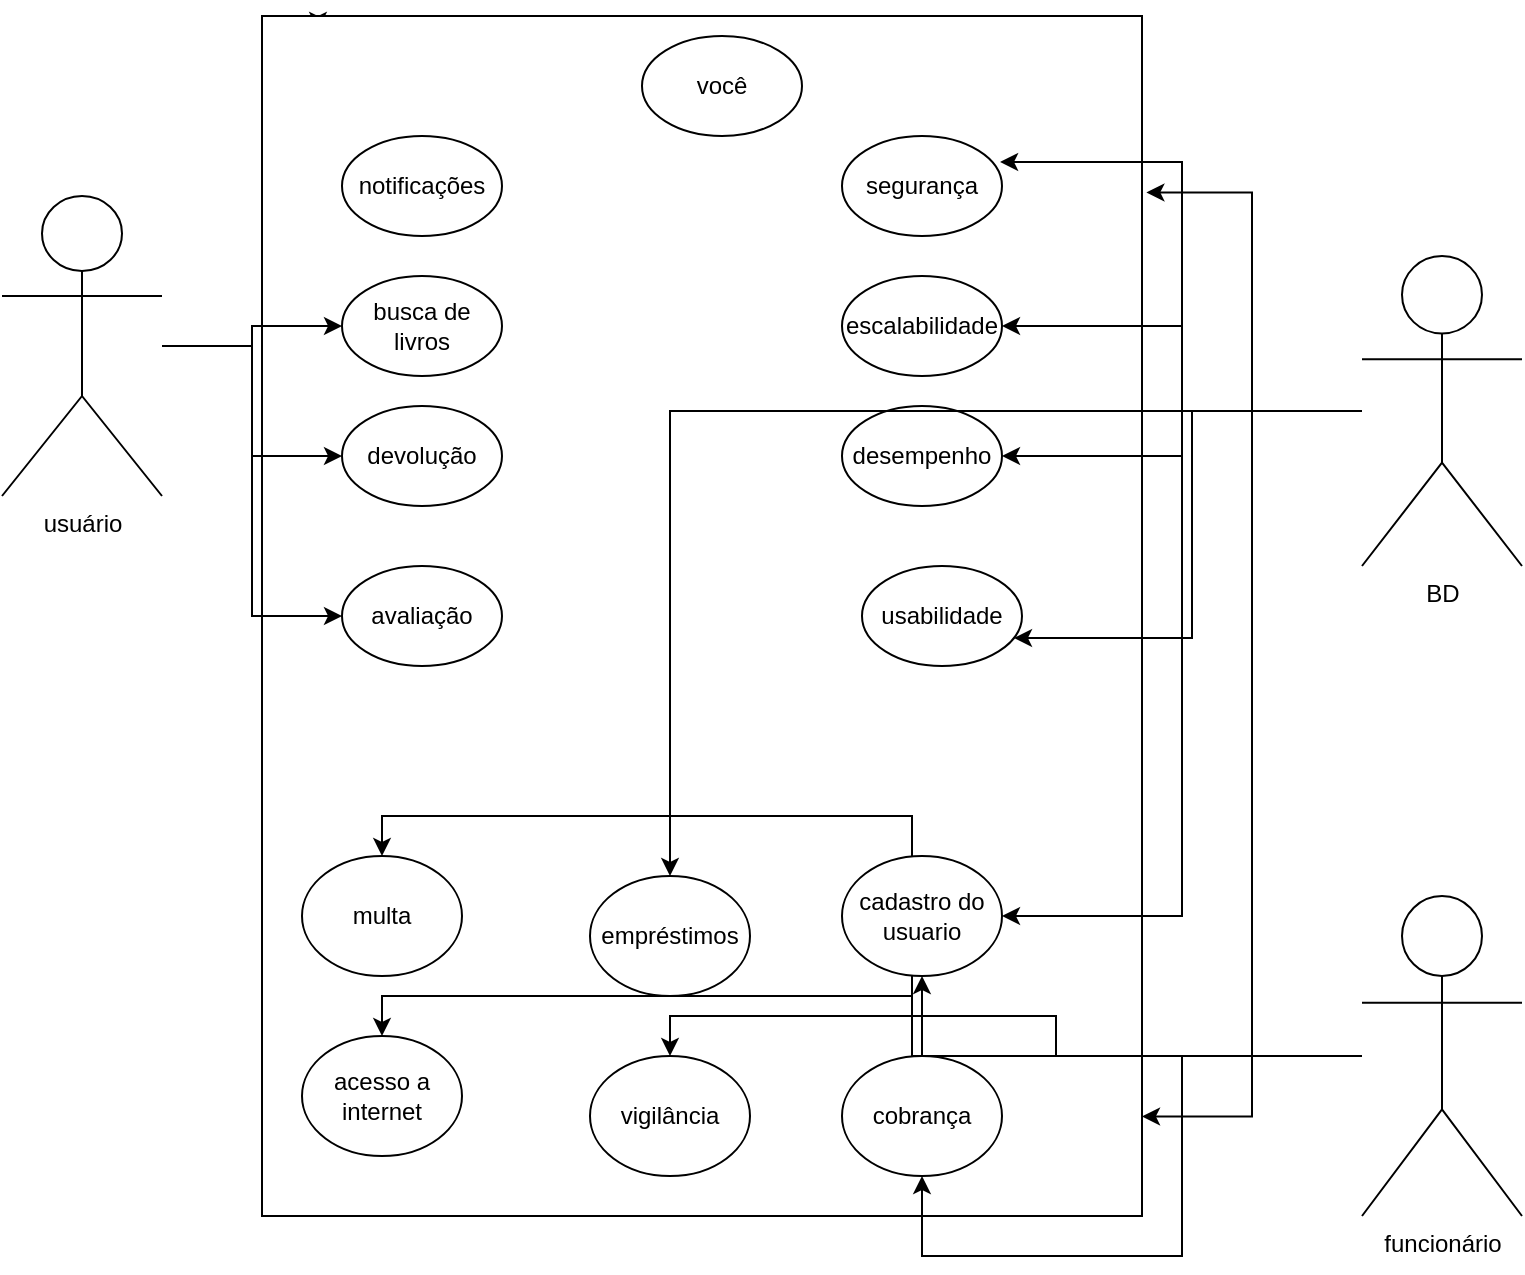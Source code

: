 <mxfile version="24.4.14" type="github">
  <diagram name="Página-1" id="C96arZJrrSCVBLOG4efR">
    <mxGraphModel dx="880" dy="460" grid="1" gridSize="10" guides="1" tooltips="1" connect="1" arrows="1" fold="1" page="1" pageScale="1" pageWidth="827" pageHeight="1169" math="0" shadow="0">
      <root>
        <mxCell id="0" />
        <mxCell id="1" parent="0" />
        <mxCell id="kRZZq-kJ1OqrjR1lZMrt-34" style="edgeStyle=orthogonalEdgeStyle;rounded=0;orthogonalLoop=1;jettySize=auto;html=1;exitX=0.5;exitY=1;exitDx=0;exitDy=0;entryX=0.467;entryY=1.35;entryDx=0;entryDy=0;entryPerimeter=0;" edge="1" parent="1">
          <mxGeometry relative="1" as="geometry">
            <mxPoint x="200" y="40" as="sourcePoint" />
            <mxPoint x="198.02" y="47" as="targetPoint" />
          </mxGeometry>
        </mxCell>
        <mxCell id="kRZZq-kJ1OqrjR1lZMrt-39" value="" style="rounded=0;whiteSpace=wrap;html=1;" vertex="1" parent="1">
          <mxGeometry x="170" y="40" width="440" height="600" as="geometry" />
        </mxCell>
        <mxCell id="kRZZq-kJ1OqrjR1lZMrt-41" value="&lt;font style=&quot;vertical-align: inherit;&quot;&gt;&lt;font style=&quot;vertical-align: inherit;&quot;&gt;&lt;font style=&quot;vertical-align: inherit;&quot;&gt;&lt;font style=&quot;vertical-align: inherit;&quot;&gt;&lt;font style=&quot;vertical-align: inherit;&quot;&gt;&lt;font style=&quot;vertical-align: inherit;&quot;&gt;você&lt;/font&gt;&lt;/font&gt;&lt;/font&gt;&lt;/font&gt;&lt;/font&gt;&lt;/font&gt;" style="ellipse;whiteSpace=wrap;html=1;" vertex="1" parent="1">
          <mxGeometry x="360" y="50" width="80" height="50" as="geometry" />
        </mxCell>
        <mxCell id="kRZZq-kJ1OqrjR1lZMrt-44" value="&lt;font style=&quot;vertical-align: inherit;&quot;&gt;&lt;font style=&quot;vertical-align: inherit;&quot;&gt;segurança&lt;/font&gt;&lt;/font&gt;" style="ellipse;whiteSpace=wrap;html=1;" vertex="1" parent="1">
          <mxGeometry x="460" y="100" width="80" height="50" as="geometry" />
        </mxCell>
        <mxCell id="kRZZq-kJ1OqrjR1lZMrt-47" value="&lt;font style=&quot;vertical-align: inherit;&quot;&gt;&lt;font style=&quot;vertical-align: inherit;&quot;&gt;usabilidade&lt;/font&gt;&lt;/font&gt;" style="ellipse;whiteSpace=wrap;html=1;" vertex="1" parent="1">
          <mxGeometry x="470" y="315" width="80" height="50" as="geometry" />
        </mxCell>
        <mxCell id="kRZZq-kJ1OqrjR1lZMrt-48" value="&lt;font style=&quot;vertical-align: inherit;&quot;&gt;&lt;font style=&quot;vertical-align: inherit;&quot;&gt;desempenho&lt;/font&gt;&lt;/font&gt;" style="ellipse;whiteSpace=wrap;html=1;" vertex="1" parent="1">
          <mxGeometry x="460" y="235" width="80" height="50" as="geometry" />
        </mxCell>
        <mxCell id="kRZZq-kJ1OqrjR1lZMrt-49" value="&lt;font style=&quot;vertical-align: inherit;&quot;&gt;&lt;font style=&quot;vertical-align: inherit;&quot;&gt;escalabilidade&lt;/font&gt;&lt;/font&gt;" style="ellipse;whiteSpace=wrap;html=1;" vertex="1" parent="1">
          <mxGeometry x="460" y="170" width="80" height="50" as="geometry" />
        </mxCell>
        <mxCell id="kRZZq-kJ1OqrjR1lZMrt-50" value="&lt;font style=&quot;vertical-align: inherit;&quot;&gt;&lt;font style=&quot;vertical-align: inherit;&quot;&gt;busca de livros&lt;/font&gt;&lt;/font&gt;" style="ellipse;whiteSpace=wrap;html=1;" vertex="1" parent="1">
          <mxGeometry x="210" y="170" width="80" height="50" as="geometry" />
        </mxCell>
        <mxCell id="kRZZq-kJ1OqrjR1lZMrt-52" value="&lt;font style=&quot;vertical-align: inherit;&quot;&gt;&lt;font style=&quot;vertical-align: inherit;&quot;&gt;avaliação&lt;/font&gt;&lt;/font&gt;" style="ellipse;whiteSpace=wrap;html=1;" vertex="1" parent="1">
          <mxGeometry x="210" y="315" width="80" height="50" as="geometry" />
        </mxCell>
        <mxCell id="kRZZq-kJ1OqrjR1lZMrt-53" value="&lt;font style=&quot;vertical-align: inherit;&quot;&gt;&lt;font style=&quot;vertical-align: inherit;&quot;&gt;notificações&lt;/font&gt;&lt;/font&gt;" style="ellipse;whiteSpace=wrap;html=1;" vertex="1" parent="1">
          <mxGeometry x="210" y="100" width="80" height="50" as="geometry" />
        </mxCell>
        <mxCell id="kRZZq-kJ1OqrjR1lZMrt-99" style="edgeStyle=orthogonalEdgeStyle;rounded=0;orthogonalLoop=1;jettySize=auto;html=1;entryX=0.5;entryY=0;entryDx=0;entryDy=0;" edge="1" parent="1" source="kRZZq-kJ1OqrjR1lZMrt-63" target="kRZZq-kJ1OqrjR1lZMrt-75">
          <mxGeometry relative="1" as="geometry" />
        </mxCell>
        <mxCell id="kRZZq-kJ1OqrjR1lZMrt-112" style="edgeStyle=orthogonalEdgeStyle;rounded=0;orthogonalLoop=1;jettySize=auto;html=1;entryX=0.5;entryY=1;entryDx=0;entryDy=0;" edge="1" parent="1" source="kRZZq-kJ1OqrjR1lZMrt-63" target="kRZZq-kJ1OqrjR1lZMrt-76">
          <mxGeometry relative="1" as="geometry" />
        </mxCell>
        <mxCell id="kRZZq-kJ1OqrjR1lZMrt-119" style="edgeStyle=orthogonalEdgeStyle;rounded=0;orthogonalLoop=1;jettySize=auto;html=1;entryX=0.5;entryY=0;entryDx=0;entryDy=0;" edge="1" parent="1" source="kRZZq-kJ1OqrjR1lZMrt-63" target="kRZZq-kJ1OqrjR1lZMrt-74">
          <mxGeometry relative="1" as="geometry" />
        </mxCell>
        <mxCell id="kRZZq-kJ1OqrjR1lZMrt-120" style="edgeStyle=orthogonalEdgeStyle;rounded=0;orthogonalLoop=1;jettySize=auto;html=1;entryX=0.5;entryY=1;entryDx=0;entryDy=0;" edge="1" parent="1" source="kRZZq-kJ1OqrjR1lZMrt-63" target="kRZZq-kJ1OqrjR1lZMrt-78">
          <mxGeometry relative="1" as="geometry" />
        </mxCell>
        <mxCell id="kRZZq-kJ1OqrjR1lZMrt-121" style="edgeStyle=orthogonalEdgeStyle;rounded=0;orthogonalLoop=1;jettySize=auto;html=1;entryX=0.5;entryY=0;entryDx=0;entryDy=0;" edge="1" parent="1" source="kRZZq-kJ1OqrjR1lZMrt-63" target="kRZZq-kJ1OqrjR1lZMrt-79">
          <mxGeometry relative="1" as="geometry" />
        </mxCell>
        <mxCell id="kRZZq-kJ1OqrjR1lZMrt-63" value="&lt;font style=&quot;vertical-align: inherit;&quot;&gt;&lt;font style=&quot;vertical-align: inherit;&quot;&gt;funcionário&lt;/font&gt;&lt;/font&gt;" style="shape=umlActor;verticalLabelPosition=bottom;verticalAlign=top;html=1;outlineConnect=0;" vertex="1" parent="1">
          <mxGeometry x="720" y="480" width="80" height="160" as="geometry" />
        </mxCell>
        <mxCell id="kRZZq-kJ1OqrjR1lZMrt-113" style="edgeStyle=orthogonalEdgeStyle;rounded=0;orthogonalLoop=1;jettySize=auto;html=1;entryX=0;entryY=0.5;entryDx=0;entryDy=0;" edge="1" parent="1" source="kRZZq-kJ1OqrjR1lZMrt-69" target="kRZZq-kJ1OqrjR1lZMrt-52">
          <mxGeometry relative="1" as="geometry" />
        </mxCell>
        <mxCell id="kRZZq-kJ1OqrjR1lZMrt-114" style="edgeStyle=orthogonalEdgeStyle;rounded=0;orthogonalLoop=1;jettySize=auto;html=1;" edge="1" parent="1" source="kRZZq-kJ1OqrjR1lZMrt-69" target="kRZZq-kJ1OqrjR1lZMrt-92">
          <mxGeometry relative="1" as="geometry" />
        </mxCell>
        <mxCell id="kRZZq-kJ1OqrjR1lZMrt-116" style="edgeStyle=orthogonalEdgeStyle;rounded=0;orthogonalLoop=1;jettySize=auto;html=1;" edge="1" parent="1" source="kRZZq-kJ1OqrjR1lZMrt-69" target="kRZZq-kJ1OqrjR1lZMrt-50">
          <mxGeometry relative="1" as="geometry" />
        </mxCell>
        <mxCell id="kRZZq-kJ1OqrjR1lZMrt-69" value="&lt;font style=&quot;vertical-align: inherit;&quot;&gt;&lt;font style=&quot;vertical-align: inherit;&quot;&gt;usuário&lt;/font&gt;&lt;/font&gt;" style="shape=umlActor;verticalLabelPosition=bottom;verticalAlign=top;html=1;outlineConnect=0;" vertex="1" parent="1">
          <mxGeometry x="40" y="130" width="80" height="150" as="geometry" />
        </mxCell>
        <mxCell id="kRZZq-kJ1OqrjR1lZMrt-74" value="&lt;font style=&quot;vertical-align: inherit;&quot;&gt;&lt;font style=&quot;vertical-align: inherit;&quot;&gt;acesso a internet&lt;/font&gt;&lt;/font&gt;" style="ellipse;whiteSpace=wrap;html=1;" vertex="1" parent="1">
          <mxGeometry x="190" y="550" width="80" height="60" as="geometry" />
        </mxCell>
        <mxCell id="kRZZq-kJ1OqrjR1lZMrt-75" value="&lt;font style=&quot;vertical-align: inherit;&quot;&gt;&lt;font style=&quot;vertical-align: inherit;&quot;&gt;&lt;font style=&quot;vertical-align: inherit;&quot;&gt;&lt;font style=&quot;vertical-align: inherit;&quot;&gt;vigilância&lt;/font&gt;&lt;/font&gt;&lt;/font&gt;&lt;/font&gt;" style="ellipse;whiteSpace=wrap;html=1;" vertex="1" parent="1">
          <mxGeometry x="334" y="560" width="80" height="60" as="geometry" />
        </mxCell>
        <mxCell id="kRZZq-kJ1OqrjR1lZMrt-76" value="&lt;font style=&quot;vertical-align: inherit;&quot;&gt;&lt;font style=&quot;vertical-align: inherit;&quot;&gt;cadastro do usuario&lt;/font&gt;&lt;/font&gt;" style="ellipse;whiteSpace=wrap;html=1;" vertex="1" parent="1">
          <mxGeometry x="460" y="460" width="80" height="60" as="geometry" />
        </mxCell>
        <mxCell id="kRZZq-kJ1OqrjR1lZMrt-77" value="&lt;font style=&quot;vertical-align: inherit;&quot;&gt;&lt;font style=&quot;vertical-align: inherit;&quot;&gt;empréstimos&lt;/font&gt;&lt;/font&gt;" style="ellipse;whiteSpace=wrap;html=1;" vertex="1" parent="1">
          <mxGeometry x="334" y="470" width="80" height="60" as="geometry" />
        </mxCell>
        <mxCell id="kRZZq-kJ1OqrjR1lZMrt-78" value="&lt;font style=&quot;vertical-align: inherit;&quot;&gt;&lt;font style=&quot;vertical-align: inherit;&quot;&gt;cobrança&lt;/font&gt;&lt;/font&gt;" style="ellipse;whiteSpace=wrap;html=1;" vertex="1" parent="1">
          <mxGeometry x="460" y="560" width="80" height="60" as="geometry" />
        </mxCell>
        <mxCell id="kRZZq-kJ1OqrjR1lZMrt-79" value="&lt;font style=&quot;vertical-align: inherit;&quot;&gt;&lt;font style=&quot;vertical-align: inherit;&quot;&gt;multa&lt;/font&gt;&lt;/font&gt;" style="ellipse;whiteSpace=wrap;html=1;" vertex="1" parent="1">
          <mxGeometry x="190" y="460" width="80" height="60" as="geometry" />
        </mxCell>
        <mxCell id="kRZZq-kJ1OqrjR1lZMrt-82" style="edgeStyle=orthogonalEdgeStyle;rounded=0;orthogonalLoop=1;jettySize=auto;html=1;entryX=1;entryY=0.917;entryDx=0;entryDy=0;entryPerimeter=0;" edge="1" parent="1" source="kRZZq-kJ1OqrjR1lZMrt-63" target="kRZZq-kJ1OqrjR1lZMrt-39">
          <mxGeometry relative="1" as="geometry" />
        </mxCell>
        <mxCell id="kRZZq-kJ1OqrjR1lZMrt-92" value="&lt;font style=&quot;vertical-align: inherit;&quot;&gt;&lt;font style=&quot;vertical-align: inherit;&quot;&gt;devolução&lt;/font&gt;&lt;/font&gt;" style="ellipse;whiteSpace=wrap;html=1;" vertex="1" parent="1">
          <mxGeometry x="210" y="235" width="80" height="50" as="geometry" />
        </mxCell>
        <mxCell id="kRZZq-kJ1OqrjR1lZMrt-102" style="edgeStyle=orthogonalEdgeStyle;rounded=0;orthogonalLoop=1;jettySize=auto;html=1;entryX=1.005;entryY=0.147;entryDx=0;entryDy=0;entryPerimeter=0;" edge="1" parent="1" source="kRZZq-kJ1OqrjR1lZMrt-63" target="kRZZq-kJ1OqrjR1lZMrt-39">
          <mxGeometry relative="1" as="geometry" />
        </mxCell>
        <mxCell id="kRZZq-kJ1OqrjR1lZMrt-107" style="edgeStyle=orthogonalEdgeStyle;rounded=0;orthogonalLoop=1;jettySize=auto;html=1;entryX=1;entryY=0.5;entryDx=0;entryDy=0;" edge="1" parent="1" source="kRZZq-kJ1OqrjR1lZMrt-104" target="kRZZq-kJ1OqrjR1lZMrt-48">
          <mxGeometry relative="1" as="geometry" />
        </mxCell>
        <mxCell id="kRZZq-kJ1OqrjR1lZMrt-110" style="edgeStyle=orthogonalEdgeStyle;rounded=0;orthogonalLoop=1;jettySize=auto;html=1;" edge="1" parent="1" source="kRZZq-kJ1OqrjR1lZMrt-104" target="kRZZq-kJ1OqrjR1lZMrt-49">
          <mxGeometry relative="1" as="geometry" />
        </mxCell>
        <mxCell id="kRZZq-kJ1OqrjR1lZMrt-111" style="edgeStyle=orthogonalEdgeStyle;rounded=0;orthogonalLoop=1;jettySize=auto;html=1;entryX=1;entryY=0.5;entryDx=0;entryDy=0;" edge="1" parent="1" source="kRZZq-kJ1OqrjR1lZMrt-104" target="kRZZq-kJ1OqrjR1lZMrt-76">
          <mxGeometry relative="1" as="geometry" />
        </mxCell>
        <mxCell id="kRZZq-kJ1OqrjR1lZMrt-118" style="edgeStyle=orthogonalEdgeStyle;rounded=0;orthogonalLoop=1;jettySize=auto;html=1;entryX=0.5;entryY=0;entryDx=0;entryDy=0;" edge="1" parent="1" source="kRZZq-kJ1OqrjR1lZMrt-104" target="kRZZq-kJ1OqrjR1lZMrt-77">
          <mxGeometry relative="1" as="geometry" />
        </mxCell>
        <mxCell id="kRZZq-kJ1OqrjR1lZMrt-104" value="&lt;font style=&quot;vertical-align: inherit;&quot;&gt;&lt;font style=&quot;vertical-align: inherit;&quot;&gt;BD&lt;/font&gt;&lt;/font&gt;" style="shape=umlActor;verticalLabelPosition=bottom;verticalAlign=top;html=1;outlineConnect=0;" vertex="1" parent="1">
          <mxGeometry x="720" y="160" width="80" height="155" as="geometry" />
        </mxCell>
        <mxCell id="kRZZq-kJ1OqrjR1lZMrt-108" style="edgeStyle=orthogonalEdgeStyle;rounded=0;orthogonalLoop=1;jettySize=auto;html=1;entryX=0.95;entryY=0.72;entryDx=0;entryDy=0;entryPerimeter=0;" edge="1" parent="1" source="kRZZq-kJ1OqrjR1lZMrt-104" target="kRZZq-kJ1OqrjR1lZMrt-47">
          <mxGeometry relative="1" as="geometry" />
        </mxCell>
        <mxCell id="kRZZq-kJ1OqrjR1lZMrt-109" style="edgeStyle=orthogonalEdgeStyle;rounded=0;orthogonalLoop=1;jettySize=auto;html=1;entryX=0.988;entryY=0.26;entryDx=0;entryDy=0;entryPerimeter=0;" edge="1" parent="1" source="kRZZq-kJ1OqrjR1lZMrt-104" target="kRZZq-kJ1OqrjR1lZMrt-44">
          <mxGeometry relative="1" as="geometry" />
        </mxCell>
      </root>
    </mxGraphModel>
  </diagram>
</mxfile>
